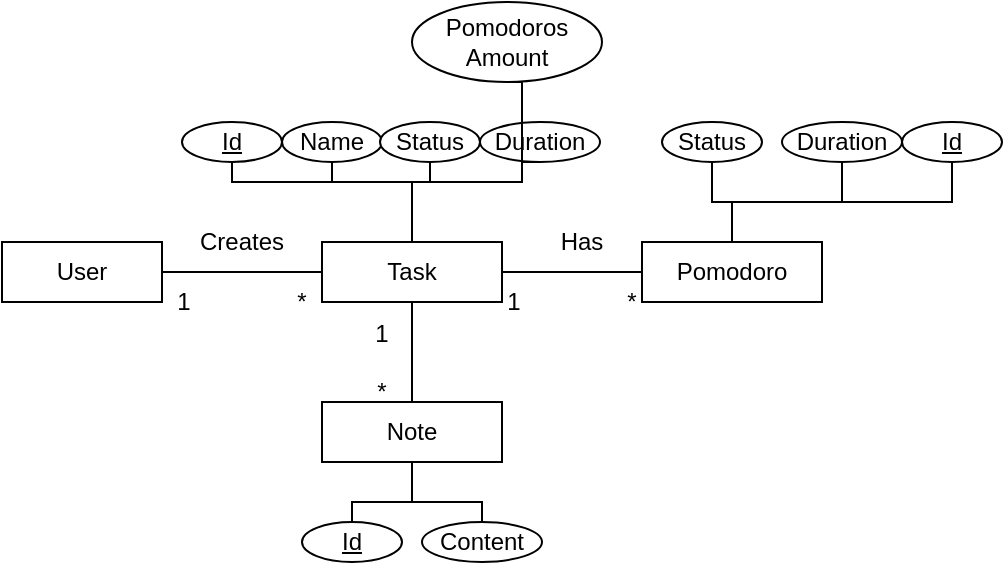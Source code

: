 <mxfile>
    <diagram id="C5RBs43oDa-KdzZeNtuy" name="Page-1">
        <mxGraphModel dx="1204" dy="479" grid="1" gridSize="10" guides="1" tooltips="1" connect="1" arrows="1" fold="1" page="1" pageScale="1" pageWidth="827" pageHeight="1169" math="0" shadow="0">
            <root>
                <mxCell id="WIyWlLk6GJQsqaUBKTNV-0"/>
                <mxCell id="WIyWlLk6GJQsqaUBKTNV-1" parent="WIyWlLk6GJQsqaUBKTNV-0"/>
                <mxCell id="TZs8qceZ0u2rVlPpdUVT-7" style="rounded=0;orthogonalLoop=1;jettySize=auto;html=1;exitX=1;exitY=0.5;exitDx=0;exitDy=0;startArrow=none;startFill=0;endArrow=none;endFill=0;" parent="WIyWlLk6GJQsqaUBKTNV-1" source="TZs8qceZ0u2rVlPpdUVT-0" target="TZs8qceZ0u2rVlPpdUVT-1" edge="1">
                    <mxGeometry relative="1" as="geometry"/>
                </mxCell>
                <mxCell id="TZs8qceZ0u2rVlPpdUVT-0" value="User" style="rounded=0;whiteSpace=wrap;html=1;" parent="WIyWlLk6GJQsqaUBKTNV-1" vertex="1">
                    <mxGeometry x="250" y="240" width="80" height="30" as="geometry"/>
                </mxCell>
                <mxCell id="TZs8qceZ0u2rVlPpdUVT-8" style="edgeStyle=none;rounded=0;orthogonalLoop=1;jettySize=auto;html=1;exitX=1;exitY=0.5;exitDx=0;exitDy=0;entryX=0;entryY=0.5;entryDx=0;entryDy=0;startArrow=none;startFill=0;endArrow=none;endFill=0;strokeColor=#000000;" parent="WIyWlLk6GJQsqaUBKTNV-1" source="TZs8qceZ0u2rVlPpdUVT-1" target="TZs8qceZ0u2rVlPpdUVT-2" edge="1">
                    <mxGeometry relative="1" as="geometry"/>
                </mxCell>
                <mxCell id="TZs8qceZ0u2rVlPpdUVT-9" style="edgeStyle=none;rounded=0;orthogonalLoop=1;jettySize=auto;html=1;exitX=0.5;exitY=1;exitDx=0;exitDy=0;entryX=0.5;entryY=0;entryDx=0;entryDy=0;startArrow=none;startFill=0;endArrow=none;endFill=0;strokeColor=#000000;" parent="WIyWlLk6GJQsqaUBKTNV-1" source="TZs8qceZ0u2rVlPpdUVT-1" target="TZs8qceZ0u2rVlPpdUVT-4" edge="1">
                    <mxGeometry relative="1" as="geometry"/>
                </mxCell>
                <mxCell id="TZs8qceZ0u2rVlPpdUVT-1" value="Task" style="rounded=0;whiteSpace=wrap;html=1;" parent="WIyWlLk6GJQsqaUBKTNV-1" vertex="1">
                    <mxGeometry x="410" y="240" width="90" height="30" as="geometry"/>
                </mxCell>
                <mxCell id="TZs8qceZ0u2rVlPpdUVT-2" value="Pomodoro" style="rounded=0;whiteSpace=wrap;html=1;" parent="WIyWlLk6GJQsqaUBKTNV-1" vertex="1">
                    <mxGeometry x="570" y="240" width="90" height="30" as="geometry"/>
                </mxCell>
                <mxCell id="TZs8qceZ0u2rVlPpdUVT-4" value="Note" style="rounded=0;whiteSpace=wrap;html=1;" parent="WIyWlLk6GJQsqaUBKTNV-1" vertex="1">
                    <mxGeometry x="410" y="320" width="90" height="30" as="geometry"/>
                </mxCell>
                <mxCell id="TZs8qceZ0u2rVlPpdUVT-11" value="Creates" style="text;html=1;strokeColor=none;fillColor=none;align=center;verticalAlign=middle;whiteSpace=wrap;rounded=0;" parent="WIyWlLk6GJQsqaUBKTNV-1" vertex="1">
                    <mxGeometry x="350" y="230" width="40" height="20" as="geometry"/>
                </mxCell>
                <mxCell id="TZs8qceZ0u2rVlPpdUVT-13" value="Has" style="text;html=1;strokeColor=none;fillColor=none;align=center;verticalAlign=middle;whiteSpace=wrap;rounded=0;" parent="WIyWlLk6GJQsqaUBKTNV-1" vertex="1">
                    <mxGeometry x="520" y="230" width="40" height="20" as="geometry"/>
                </mxCell>
                <mxCell id="TZs8qceZ0u2rVlPpdUVT-16" value="1&amp;nbsp;&amp;nbsp;&amp;nbsp;&amp;nbsp; &amp;nbsp; &amp;nbsp; &amp;nbsp; &amp;nbsp;&amp;nbsp; &amp;nbsp; *" style="text;html=1;strokeColor=none;fillColor=none;align=center;verticalAlign=middle;whiteSpace=wrap;rounded=0;" parent="WIyWlLk6GJQsqaUBKTNV-1" vertex="1">
                    <mxGeometry x="325" y="260" width="90" height="20" as="geometry"/>
                </mxCell>
                <mxCell id="TZs8qceZ0u2rVlPpdUVT-17" value="1&amp;nbsp;&amp;nbsp;&amp;nbsp;&amp;nbsp; &amp;nbsp; &amp;nbsp; &amp;nbsp; &amp;nbsp;&amp;nbsp; &amp;nbsp; *" style="text;html=1;strokeColor=none;fillColor=none;align=center;verticalAlign=middle;whiteSpace=wrap;rounded=0;" parent="WIyWlLk6GJQsqaUBKTNV-1" vertex="1">
                    <mxGeometry x="490" y="260" width="90" height="20" as="geometry"/>
                </mxCell>
                <mxCell id="TZs8qceZ0u2rVlPpdUVT-20" value="&lt;div&gt;1&lt;/div&gt;&lt;div&gt;&lt;br&gt;&lt;/div&gt;&lt;div&gt;*&lt;br&gt;&lt;/div&gt;" style="text;html=1;strokeColor=none;fillColor=none;align=center;verticalAlign=middle;whiteSpace=wrap;rounded=0;" parent="WIyWlLk6GJQsqaUBKTNV-1" vertex="1">
                    <mxGeometry x="430" y="285" width="20" height="30" as="geometry"/>
                </mxCell>
                <mxCell id="3" style="edgeStyle=orthogonalEdgeStyle;rounded=0;orthogonalLoop=1;jettySize=auto;html=1;exitX=0.5;exitY=1;exitDx=0;exitDy=0;entryX=0.5;entryY=0;entryDx=0;entryDy=0;endArrow=none;endFill=0;" edge="1" parent="WIyWlLk6GJQsqaUBKTNV-1" source="1" target="TZs8qceZ0u2rVlPpdUVT-1">
                    <mxGeometry relative="1" as="geometry">
                        <Array as="points">
                            <mxPoint x="365" y="210"/>
                            <mxPoint x="455" y="210"/>
                        </Array>
                    </mxGeometry>
                </mxCell>
                <mxCell id="1" value="&lt;u&gt;Id&lt;/u&gt;" style="ellipse;whiteSpace=wrap;html=1;" vertex="1" parent="WIyWlLk6GJQsqaUBKTNV-1">
                    <mxGeometry x="340" y="180" width="50" height="20" as="geometry"/>
                </mxCell>
                <mxCell id="5" style="edgeStyle=orthogonalEdgeStyle;rounded=0;orthogonalLoop=1;jettySize=auto;html=1;exitX=0.5;exitY=1;exitDx=0;exitDy=0;entryX=0.5;entryY=0;entryDx=0;entryDy=0;endArrow=none;endFill=0;" edge="1" parent="WIyWlLk6GJQsqaUBKTNV-1" source="4" target="TZs8qceZ0u2rVlPpdUVT-1">
                    <mxGeometry relative="1" as="geometry">
                        <Array as="points">
                            <mxPoint x="415" y="210"/>
                            <mxPoint x="455" y="210"/>
                        </Array>
                    </mxGeometry>
                </mxCell>
                <mxCell id="4" value="Name" style="ellipse;whiteSpace=wrap;html=1;" vertex="1" parent="WIyWlLk6GJQsqaUBKTNV-1">
                    <mxGeometry x="390" y="180" width="50" height="20" as="geometry"/>
                </mxCell>
                <mxCell id="7" style="edgeStyle=orthogonalEdgeStyle;rounded=0;orthogonalLoop=1;jettySize=auto;html=1;exitX=0.5;exitY=1;exitDx=0;exitDy=0;entryX=0.5;entryY=0;entryDx=0;entryDy=0;endArrow=none;endFill=0;" edge="1" parent="WIyWlLk6GJQsqaUBKTNV-1" source="6" target="TZs8qceZ0u2rVlPpdUVT-1">
                    <mxGeometry relative="1" as="geometry">
                        <Array as="points">
                            <mxPoint x="464" y="210"/>
                            <mxPoint x="455" y="210"/>
                        </Array>
                    </mxGeometry>
                </mxCell>
                <mxCell id="6" value="Status" style="ellipse;whiteSpace=wrap;html=1;" vertex="1" parent="WIyWlLk6GJQsqaUBKTNV-1">
                    <mxGeometry x="439" y="180" width="50" height="20" as="geometry"/>
                </mxCell>
                <mxCell id="11" style="edgeStyle=orthogonalEdgeStyle;rounded=0;orthogonalLoop=1;jettySize=auto;html=1;exitX=0.5;exitY=1;exitDx=0;exitDy=0;entryX=0.5;entryY=0;entryDx=0;entryDy=0;endArrow=none;endFill=0;" edge="1" parent="WIyWlLk6GJQsqaUBKTNV-1" source="8" target="TZs8qceZ0u2rVlPpdUVT-1">
                    <mxGeometry relative="1" as="geometry">
                        <Array as="points">
                            <mxPoint x="510" y="210"/>
                            <mxPoint x="455" y="210"/>
                        </Array>
                    </mxGeometry>
                </mxCell>
                <mxCell id="8" value="Duration" style="ellipse;whiteSpace=wrap;html=1;" vertex="1" parent="WIyWlLk6GJQsqaUBKTNV-1">
                    <mxGeometry x="489" y="180" width="60" height="20" as="geometry"/>
                </mxCell>
                <mxCell id="13" style="edgeStyle=orthogonalEdgeStyle;rounded=0;orthogonalLoop=1;jettySize=auto;html=1;exitX=0.5;exitY=1;exitDx=0;exitDy=0;entryX=0.5;entryY=0;entryDx=0;entryDy=0;endArrow=none;endFill=0;" edge="1" parent="WIyWlLk6GJQsqaUBKTNV-1" source="12" target="TZs8qceZ0u2rVlPpdUVT-1">
                    <mxGeometry relative="1" as="geometry">
                        <Array as="points">
                            <mxPoint x="510" y="160"/>
                            <mxPoint x="510" y="210"/>
                            <mxPoint x="455" y="210"/>
                        </Array>
                    </mxGeometry>
                </mxCell>
                <mxCell id="12" value="Pomodoros Amount" style="ellipse;whiteSpace=wrap;html=1;" vertex="1" parent="WIyWlLk6GJQsqaUBKTNV-1">
                    <mxGeometry x="455" y="120" width="95" height="40" as="geometry"/>
                </mxCell>
                <mxCell id="16" style="edgeStyle=orthogonalEdgeStyle;rounded=0;orthogonalLoop=1;jettySize=auto;html=1;exitX=0.5;exitY=1;exitDx=0;exitDy=0;entryX=0.5;entryY=0;entryDx=0;entryDy=0;endArrow=none;endFill=0;" edge="1" parent="WIyWlLk6GJQsqaUBKTNV-1" source="14" target="TZs8qceZ0u2rVlPpdUVT-2">
                    <mxGeometry relative="1" as="geometry"/>
                </mxCell>
                <mxCell id="14" value="Status" style="ellipse;whiteSpace=wrap;html=1;" vertex="1" parent="WIyWlLk6GJQsqaUBKTNV-1">
                    <mxGeometry x="580" y="180" width="50" height="20" as="geometry"/>
                </mxCell>
                <mxCell id="17" style="edgeStyle=orthogonalEdgeStyle;rounded=0;orthogonalLoop=1;jettySize=auto;html=1;exitX=0.5;exitY=1;exitDx=0;exitDy=0;entryX=0.5;entryY=0;entryDx=0;entryDy=0;endArrow=none;endFill=0;" edge="1" parent="WIyWlLk6GJQsqaUBKTNV-1" source="15" target="TZs8qceZ0u2rVlPpdUVT-2">
                    <mxGeometry relative="1" as="geometry"/>
                </mxCell>
                <mxCell id="15" value="Duration" style="ellipse;whiteSpace=wrap;html=1;" vertex="1" parent="WIyWlLk6GJQsqaUBKTNV-1">
                    <mxGeometry x="640" y="180" width="60" height="20" as="geometry"/>
                </mxCell>
                <mxCell id="19" style="edgeStyle=orthogonalEdgeStyle;rounded=0;orthogonalLoop=1;jettySize=auto;html=1;exitX=0.5;exitY=0;exitDx=0;exitDy=0;entryX=0.5;entryY=1;entryDx=0;entryDy=0;endArrow=none;endFill=0;" edge="1" parent="WIyWlLk6GJQsqaUBKTNV-1" source="18" target="TZs8qceZ0u2rVlPpdUVT-4">
                    <mxGeometry relative="1" as="geometry">
                        <Array as="points">
                            <mxPoint x="490" y="370"/>
                            <mxPoint x="455" y="370"/>
                        </Array>
                    </mxGeometry>
                </mxCell>
                <mxCell id="18" value="Content" style="ellipse;whiteSpace=wrap;html=1;" vertex="1" parent="WIyWlLk6GJQsqaUBKTNV-1">
                    <mxGeometry x="460" y="380" width="60" height="20" as="geometry"/>
                </mxCell>
                <mxCell id="22" style="edgeStyle=orthogonalEdgeStyle;rounded=0;orthogonalLoop=1;jettySize=auto;html=1;exitX=0.5;exitY=0;exitDx=0;exitDy=0;entryX=0.5;entryY=1;entryDx=0;entryDy=0;endArrow=none;endFill=0;" edge="1" parent="WIyWlLk6GJQsqaUBKTNV-1" source="21" target="TZs8qceZ0u2rVlPpdUVT-4">
                    <mxGeometry relative="1" as="geometry">
                        <Array as="points">
                            <mxPoint x="425" y="370"/>
                            <mxPoint x="455" y="370"/>
                        </Array>
                    </mxGeometry>
                </mxCell>
                <mxCell id="21" value="&lt;u&gt;Id&lt;/u&gt;" style="ellipse;whiteSpace=wrap;html=1;" vertex="1" parent="WIyWlLk6GJQsqaUBKTNV-1">
                    <mxGeometry x="400" y="380" width="50" height="20" as="geometry"/>
                </mxCell>
                <mxCell id="24" style="edgeStyle=orthogonalEdgeStyle;rounded=0;orthogonalLoop=1;jettySize=auto;html=1;exitX=0.5;exitY=1;exitDx=0;exitDy=0;endArrow=none;endFill=0;" edge="1" parent="WIyWlLk6GJQsqaUBKTNV-1" source="23" target="TZs8qceZ0u2rVlPpdUVT-2">
                    <mxGeometry relative="1" as="geometry"/>
                </mxCell>
                <mxCell id="23" value="&lt;u&gt;Id&lt;/u&gt;" style="ellipse;whiteSpace=wrap;html=1;" vertex="1" parent="WIyWlLk6GJQsqaUBKTNV-1">
                    <mxGeometry x="700" y="180" width="50" height="20" as="geometry"/>
                </mxCell>
            </root>
        </mxGraphModel>
    </diagram>
</mxfile>